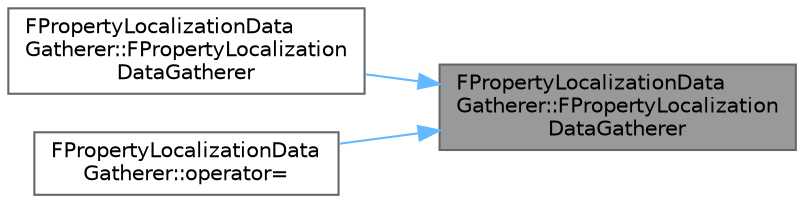 digraph "FPropertyLocalizationDataGatherer::FPropertyLocalizationDataGatherer"
{
 // INTERACTIVE_SVG=YES
 // LATEX_PDF_SIZE
  bgcolor="transparent";
  edge [fontname=Helvetica,fontsize=10,labelfontname=Helvetica,labelfontsize=10];
  node [fontname=Helvetica,fontsize=10,shape=box,height=0.2,width=0.4];
  rankdir="RL";
  Node1 [id="Node000001",label="FPropertyLocalizationData\lGatherer::FPropertyLocalization\lDataGatherer",height=0.2,width=0.4,color="gray40", fillcolor="grey60", style="filled", fontcolor="black",tooltip=" "];
  Node1 -> Node2 [id="edge1_Node000001_Node000002",dir="back",color="steelblue1",style="solid",tooltip=" "];
  Node2 [id="Node000002",label="FPropertyLocalizationData\lGatherer::FPropertyLocalization\lDataGatherer",height=0.2,width=0.4,color="grey40", fillcolor="white", style="filled",URL="$d1/d7c/classFPropertyLocalizationDataGatherer.html#a4ccab4ab0e48b8446853b46d8bdbce38",tooltip=" "];
  Node1 -> Node3 [id="edge2_Node000001_Node000003",dir="back",color="steelblue1",style="solid",tooltip=" "];
  Node3 [id="Node000003",label="FPropertyLocalizationData\lGatherer::operator=",height=0.2,width=0.4,color="grey40", fillcolor="white", style="filled",URL="$d1/d7c/classFPropertyLocalizationDataGatherer.html#a51e672e1a657c4a1b6d1457b9405618f",tooltip=" "];
}
